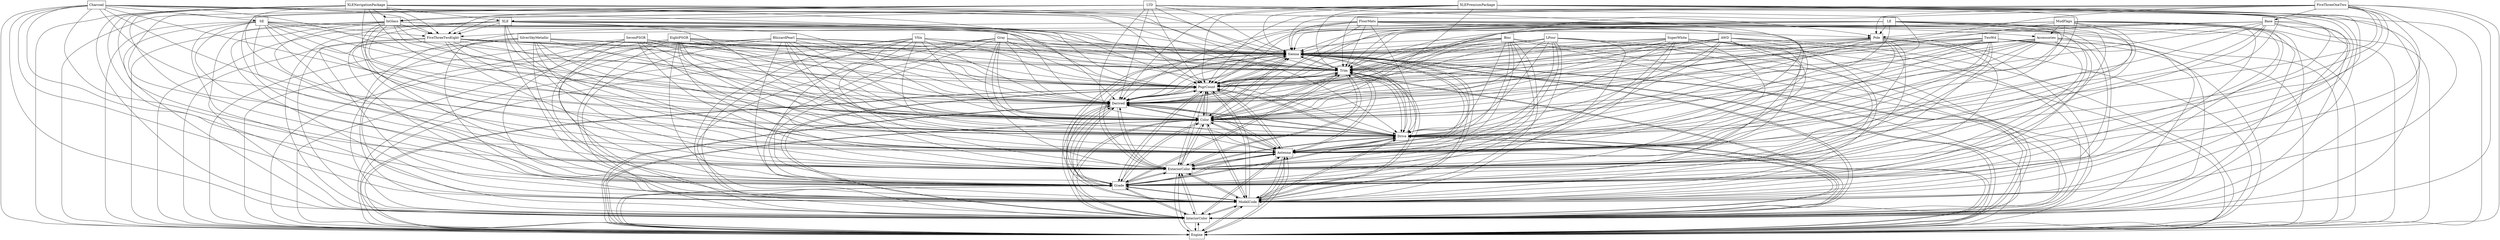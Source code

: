 digraph{
graph [rankdir=TB];
node [shape=box];
edge [arrowhead=normal];
0[label="EightPSGR",]
1[label="Charcoal",]
2[label="LFour",]
3[label="Base",]
4[label="MudFlaps",]
5[label="Sienna",]
6[label="Trim",]
7[label="XLEPremiumPackage",]
8[label="XLENavigationPackage",]
9[label="Engine",]
10[label="SilverSkyMetallic",]
11[label="InteriorColor",]
12[label="ModelCode",]
13[label="AWD",]
14[label="FloorMats",]
15[label="Grade",]
16[label="LTD",]
17[label="FiveThreeTwoEight",]
18[label="ExteriorColor",]
19[label="XLE",]
20[label="Antenna",]
21[label="SE",]
22[label="Drive",]
23[label="SevenPSGR",]
24[label="Bisc",]
25[label="Gray",]
26[label="BlizzardPearl",]
27[label="Color",]
28[label="Pole",]
29[label="Accessories",]
30[label="VSix",]
31[label="InGlass",]
32[label="Derived",]
33[label="SuperWhite",]
34[label="LE",]
35[label="PsgrCount",]
36[label="FiveThreeOneTwo",]
37[label="TwoWd",]
0->5[label="",]
0->6[label="",]
0->9[label="",]
0->11[label="",]
0->12[label="",]
0->15[label="",]
0->18[label="",]
0->20[label="",]
0->22[label="",]
0->27[label="",]
0->32[label="",]
0->35[label="",]
1->5[label="",]
1->6[label="",]
1->9[label="",]
1->11[label="",]
1->12[label="",]
1->15[label="",]
1->17[label="",]
1->18[label="",]
1->20[label="",]
1->21[label="",]
1->22[label="",]
1->27[label="",]
1->28[label="",]
1->32[label="",]
1->35[label="",]
2->5[label="",]
2->6[label="",]
2->9[label="",]
2->11[label="",]
2->12[label="",]
2->15[label="",]
2->18[label="",]
2->20[label="",]
2->22[label="",]
2->27[label="",]
2->32[label="",]
2->35[label="",]
3->5[label="",]
3->6[label="",]
3->9[label="",]
3->11[label="",]
3->12[label="",]
3->15[label="",]
3->18[label="",]
3->20[label="",]
3->22[label="",]
3->27[label="",]
3->28[label="",]
3->32[label="",]
3->35[label="",]
4->5[label="",]
4->6[label="",]
4->9[label="",]
4->11[label="",]
4->12[label="",]
4->15[label="",]
4->18[label="",]
4->20[label="",]
4->22[label="",]
4->27[label="",]
4->29[label="",]
4->32[label="",]
4->35[label="",]
5->6[label="",]
5->9[label="",]
5->11[label="",]
5->12[label="",]
5->15[label="",]
5->18[label="",]
5->20[label="",]
5->22[label="",]
5->27[label="",]
5->32[label="",]
5->35[label="",]
6->5[label="",]
6->9[label="",]
6->11[label="",]
6->12[label="",]
6->15[label="",]
6->18[label="",]
6->20[label="",]
6->22[label="",]
6->27[label="",]
6->32[label="",]
6->35[label="",]
7->5[label="",]
7->6[label="",]
7->9[label="",]
7->11[label="",]
7->12[label="",]
7->15[label="",]
7->17[label="",]
7->18[label="",]
7->19[label="",]
7->20[label="",]
7->22[label="",]
7->27[label="",]
7->31[label="",]
7->32[label="",]
7->35[label="",]
8->5[label="",]
8->6[label="",]
8->9[label="",]
8->11[label="",]
8->12[label="",]
8->15[label="",]
8->17[label="",]
8->18[label="",]
8->19[label="",]
8->20[label="",]
8->22[label="",]
8->27[label="",]
8->31[label="",]
8->32[label="",]
8->35[label="",]
9->5[label="",]
9->6[label="",]
9->11[label="",]
9->12[label="",]
9->15[label="",]
9->18[label="",]
9->20[label="",]
9->22[label="",]
9->27[label="",]
9->32[label="",]
9->35[label="",]
10->5[label="",]
10->6[label="",]
10->9[label="",]
10->11[label="",]
10->12[label="",]
10->15[label="",]
10->18[label="",]
10->20[label="",]
10->22[label="",]
10->27[label="",]
10->32[label="",]
10->35[label="",]
11->5[label="",]
11->6[label="",]
11->9[label="",]
11->12[label="",]
11->15[label="",]
11->18[label="",]
11->20[label="",]
11->22[label="",]
11->27[label="",]
11->32[label="",]
11->35[label="",]
12->5[label="",]
12->6[label="",]
12->9[label="",]
12->11[label="",]
12->15[label="",]
12->18[label="",]
12->20[label="",]
12->22[label="",]
12->27[label="",]
12->32[label="",]
12->35[label="",]
13->5[label="",]
13->6[label="",]
13->9[label="",]
13->11[label="",]
13->12[label="",]
13->15[label="",]
13->18[label="",]
13->20[label="",]
13->22[label="",]
13->27[label="",]
13->32[label="",]
13->35[label="",]
14->5[label="",]
14->6[label="",]
14->9[label="",]
14->11[label="",]
14->12[label="",]
14->15[label="",]
14->18[label="",]
14->20[label="",]
14->22[label="",]
14->27[label="",]
14->29[label="",]
14->32[label="",]
14->35[label="",]
15->5[label="",]
15->6[label="",]
15->9[label="",]
15->11[label="",]
15->12[label="",]
15->18[label="",]
15->20[label="",]
15->22[label="",]
15->27[label="",]
15->32[label="",]
15->35[label="",]
16->5[label="",]
16->6[label="",]
16->9[label="",]
16->11[label="",]
16->12[label="",]
16->15[label="",]
16->17[label="",]
16->18[label="",]
16->20[label="",]
16->22[label="",]
16->27[label="",]
16->31[label="",]
16->32[label="",]
16->35[label="",]
17->5[label="",]
17->6[label="",]
17->9[label="",]
17->11[label="",]
17->12[label="",]
17->15[label="",]
17->18[label="",]
17->20[label="",]
17->22[label="",]
17->27[label="",]
17->32[label="",]
17->35[label="",]
18->5[label="",]
18->6[label="",]
18->9[label="",]
18->11[label="",]
18->12[label="",]
18->15[label="",]
18->20[label="",]
18->22[label="",]
18->27[label="",]
18->32[label="",]
18->35[label="",]
19->5[label="",]
19->6[label="",]
19->9[label="",]
19->11[label="",]
19->12[label="",]
19->15[label="",]
19->17[label="",]
19->18[label="",]
19->20[label="",]
19->22[label="",]
19->27[label="",]
19->32[label="",]
19->35[label="",]
20->5[label="",]
20->6[label="",]
20->9[label="",]
20->11[label="",]
20->12[label="",]
20->15[label="",]
20->18[label="",]
20->22[label="",]
20->27[label="",]
20->32[label="",]
20->35[label="",]
21->5[label="",]
21->6[label="",]
21->9[label="",]
21->11[label="",]
21->12[label="",]
21->15[label="",]
21->17[label="",]
21->18[label="",]
21->20[label="",]
21->22[label="",]
21->27[label="",]
21->28[label="",]
21->32[label="",]
21->35[label="",]
22->5[label="",]
22->6[label="",]
22->9[label="",]
22->11[label="",]
22->12[label="",]
22->15[label="",]
22->18[label="",]
22->20[label="",]
22->27[label="",]
22->32[label="",]
22->35[label="",]
23->5[label="",]
23->6[label="",]
23->9[label="",]
23->11[label="",]
23->12[label="",]
23->15[label="",]
23->18[label="",]
23->20[label="",]
23->22[label="",]
23->27[label="",]
23->32[label="",]
23->35[label="",]
24->5[label="",]
24->6[label="",]
24->9[label="",]
24->11[label="",]
24->12[label="",]
24->15[label="",]
24->18[label="",]
24->20[label="",]
24->22[label="",]
24->27[label="",]
24->32[label="",]
24->35[label="",]
25->5[label="",]
25->6[label="",]
25->9[label="",]
25->11[label="",]
25->12[label="",]
25->15[label="",]
25->18[label="",]
25->20[label="",]
25->22[label="",]
25->27[label="",]
25->32[label="",]
25->35[label="",]
26->5[label="",]
26->6[label="",]
26->9[label="",]
26->11[label="",]
26->12[label="",]
26->15[label="",]
26->18[label="",]
26->20[label="",]
26->22[label="",]
26->27[label="",]
26->32[label="",]
26->35[label="",]
27->5[label="",]
27->6[label="",]
27->9[label="",]
27->11[label="",]
27->12[label="",]
27->15[label="",]
27->18[label="",]
27->20[label="",]
27->22[label="",]
27->32[label="",]
27->35[label="",]
28->5[label="",]
28->6[label="",]
28->9[label="",]
28->11[label="",]
28->12[label="",]
28->15[label="",]
28->18[label="",]
28->20[label="",]
28->22[label="",]
28->27[label="",]
28->32[label="",]
28->35[label="",]
29->5[label="",]
29->6[label="",]
29->9[label="",]
29->11[label="",]
29->12[label="",]
29->15[label="",]
29->18[label="",]
29->20[label="",]
29->22[label="",]
29->27[label="",]
29->32[label="",]
29->35[label="",]
30->5[label="",]
30->6[label="",]
30->9[label="",]
30->11[label="",]
30->12[label="",]
30->15[label="",]
30->18[label="",]
30->20[label="",]
30->22[label="",]
30->27[label="",]
30->32[label="",]
30->35[label="",]
31->5[label="",]
31->6[label="",]
31->9[label="",]
31->11[label="",]
31->12[label="",]
31->15[label="",]
31->17[label="",]
31->18[label="",]
31->20[label="",]
31->22[label="",]
31->27[label="",]
31->32[label="",]
31->35[label="",]
32->5[label="",]
32->6[label="",]
32->9[label="",]
32->11[label="",]
32->12[label="",]
32->15[label="",]
32->18[label="",]
32->20[label="",]
32->22[label="",]
32->27[label="",]
32->35[label="",]
33->5[label="",]
33->6[label="",]
33->9[label="",]
33->11[label="",]
33->12[label="",]
33->15[label="",]
33->18[label="",]
33->20[label="",]
33->22[label="",]
33->27[label="",]
33->32[label="",]
33->35[label="",]
34->5[label="",]
34->6[label="",]
34->9[label="",]
34->11[label="",]
34->12[label="",]
34->15[label="",]
34->17[label="",]
34->18[label="",]
34->20[label="",]
34->22[label="",]
34->27[label="",]
34->28[label="",]
34->32[label="",]
34->35[label="",]
35->5[label="",]
35->6[label="",]
35->9[label="",]
35->11[label="",]
35->12[label="",]
35->15[label="",]
35->18[label="",]
35->20[label="",]
35->22[label="",]
35->27[label="",]
35->32[label="",]
36->3[label="",]
36->5[label="",]
36->6[label="",]
36->9[label="",]
36->11[label="",]
36->12[label="",]
36->15[label="",]
36->18[label="",]
36->20[label="",]
36->22[label="",]
36->27[label="",]
36->28[label="",]
36->32[label="",]
36->35[label="",]
37->5[label="",]
37->6[label="",]
37->9[label="",]
37->11[label="",]
37->12[label="",]
37->15[label="",]
37->18[label="",]
37->20[label="",]
37->22[label="",]
37->27[label="",]
37->32[label="",]
37->35[label="",]
}

